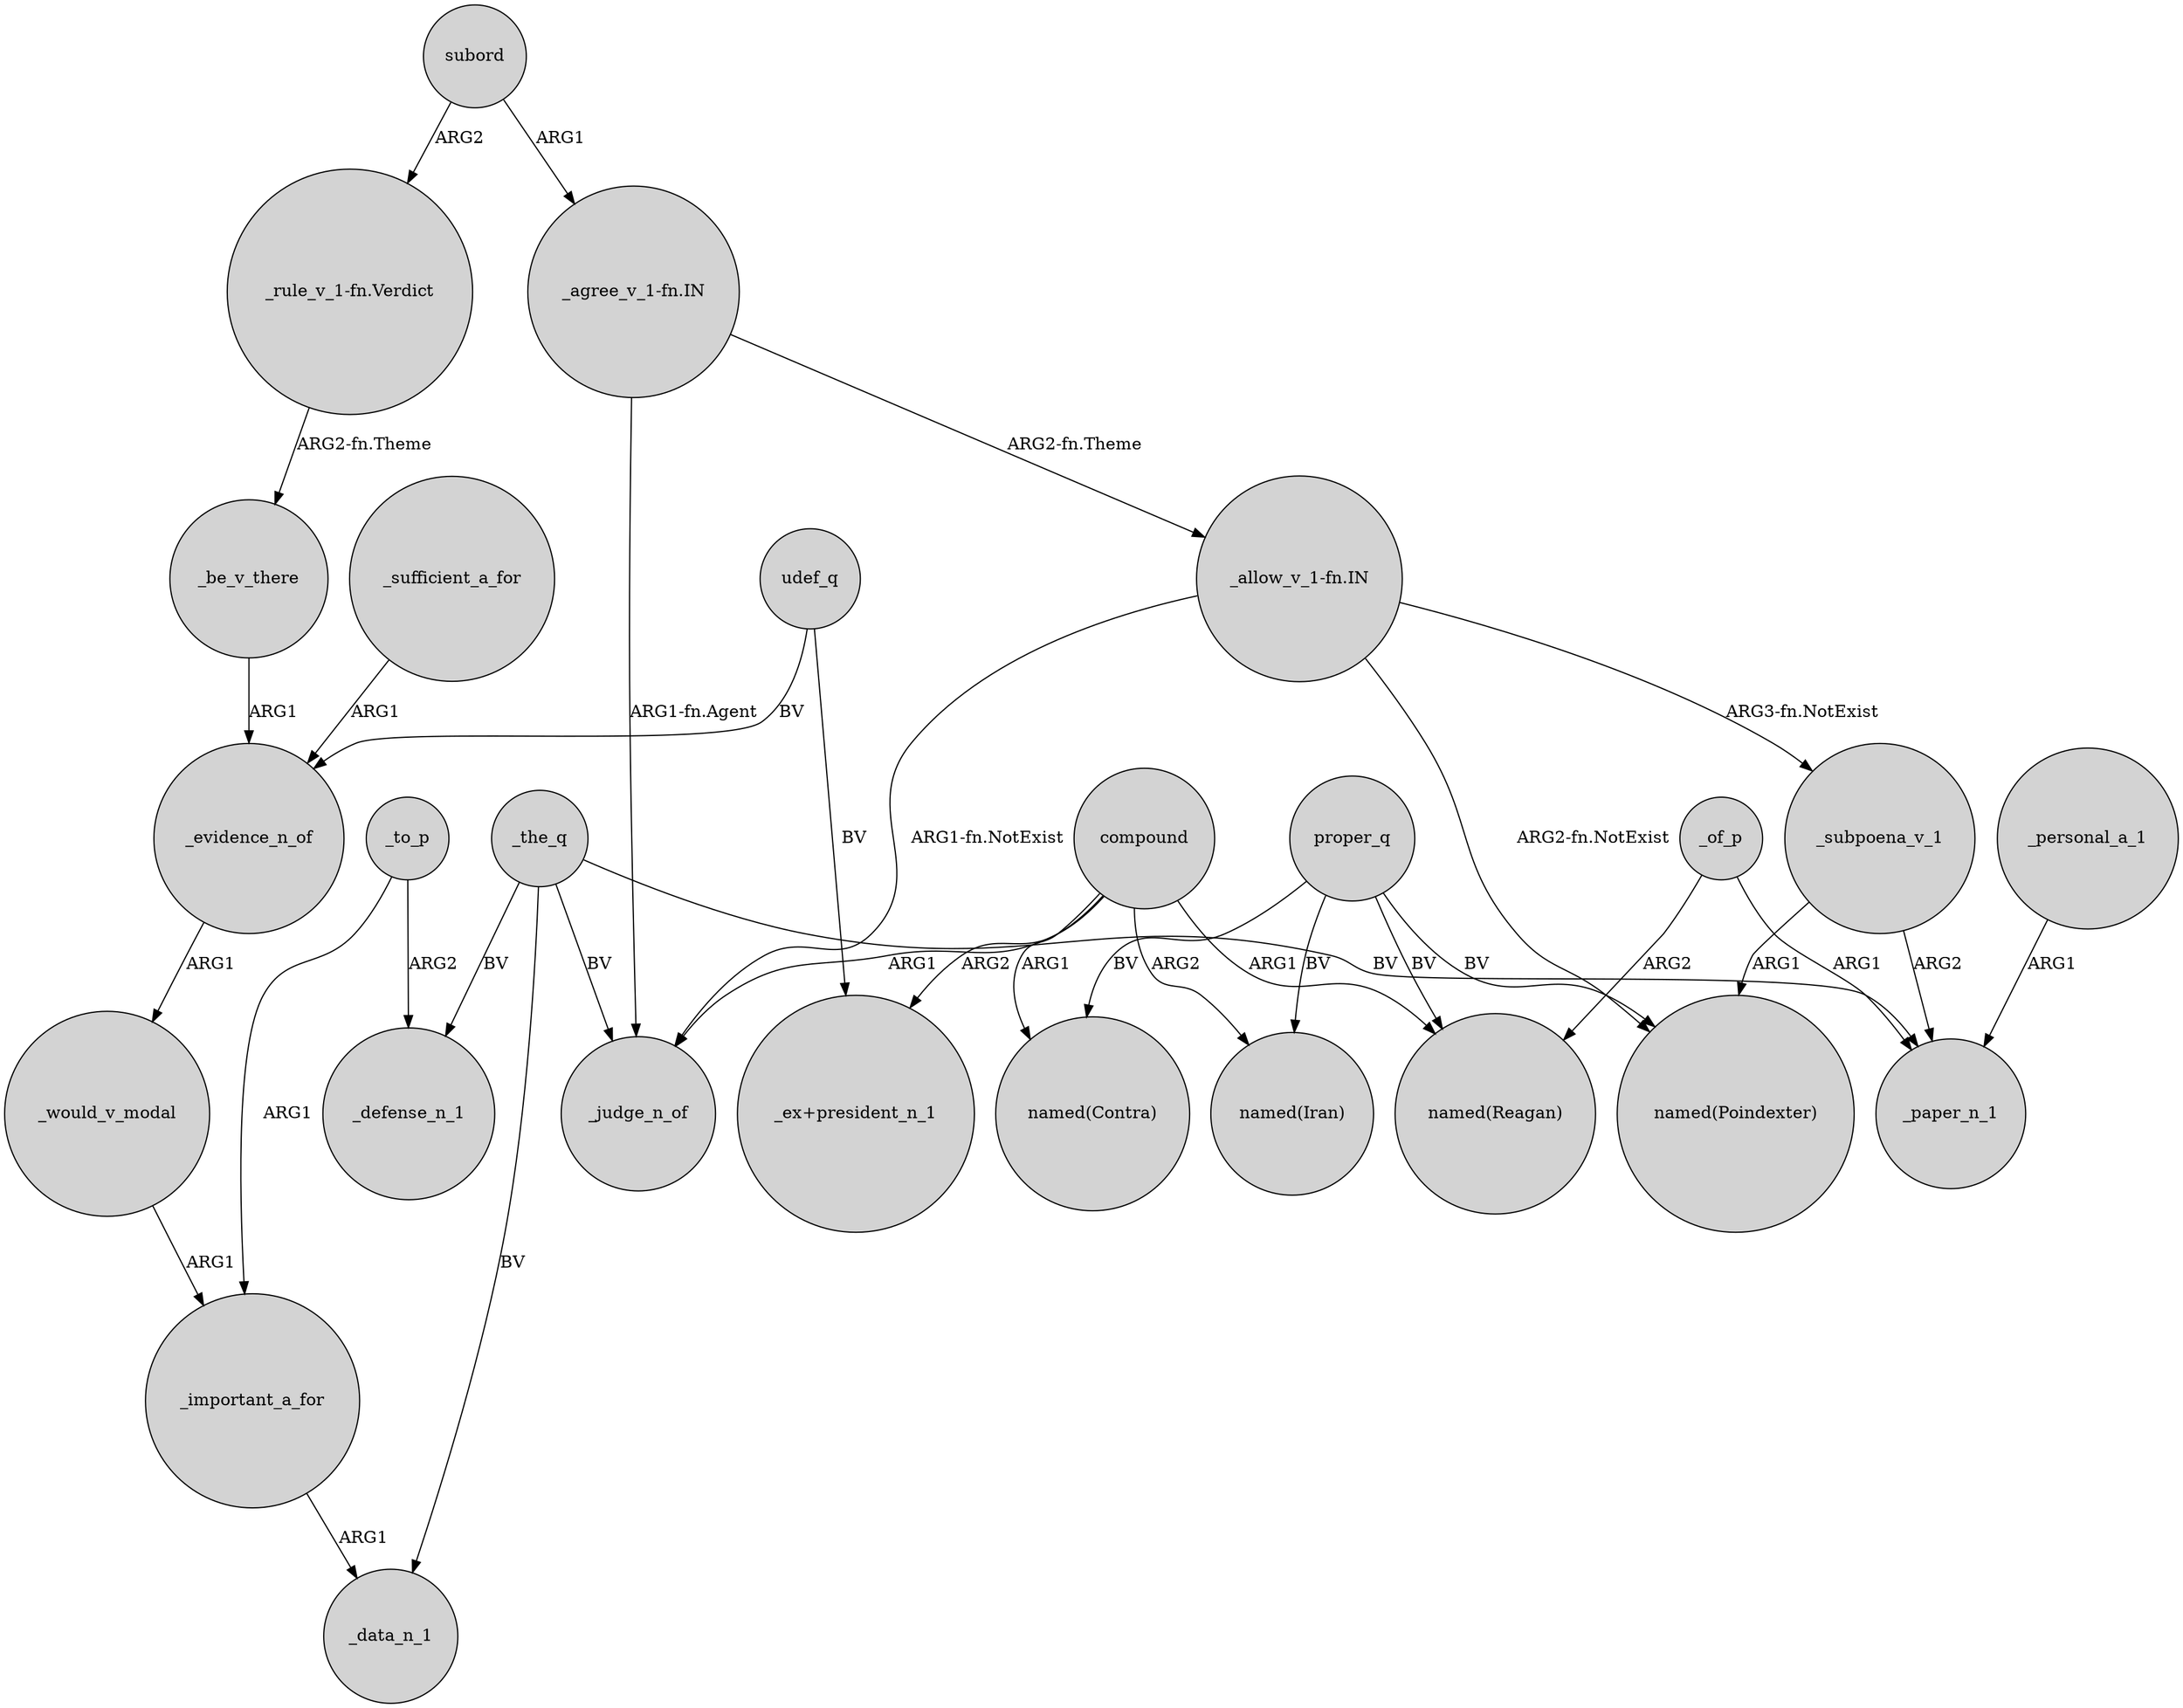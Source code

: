 digraph {
	node [shape=circle style=filled]
	"_allow_v_1-fn.IN" -> _subpoena_v_1 [label="ARG3-fn.NotExist"]
	_to_p -> _defense_n_1 [label=ARG2]
	_the_q -> _paper_n_1 [label=BV]
	_evidence_n_of -> _would_v_modal [label=ARG1]
	compound -> "named(Reagan)" [label=ARG1]
	proper_q -> "named(Contra)" [label=BV]
	_to_p -> _important_a_for [label=ARG1]
	compound -> "_ex+president_n_1" [label=ARG2]
	subord -> "_rule_v_1-fn.Verdict" [label=ARG2]
	"_rule_v_1-fn.Verdict" -> _be_v_there [label="ARG2-fn.Theme"]
	udef_q -> _evidence_n_of [label=BV]
	_subpoena_v_1 -> "named(Poindexter)" [label=ARG1]
	_be_v_there -> _evidence_n_of [label=ARG1]
	_sufficient_a_for -> _evidence_n_of [label=ARG1]
	proper_q -> "named(Poindexter)" [label=BV]
	compound -> _judge_n_of [label=ARG1]
	udef_q -> "_ex+president_n_1" [label=BV]
	proper_q -> "named(Iran)" [label=BV]
	_the_q -> _defense_n_1 [label=BV]
	subord -> "_agree_v_1-fn.IN" [label=ARG1]
	_personal_a_1 -> _paper_n_1 [label=ARG1]
	_subpoena_v_1 -> _paper_n_1 [label=ARG2]
	_of_p -> "named(Reagan)" [label=ARG2]
	"_agree_v_1-fn.IN" -> "_allow_v_1-fn.IN" [label="ARG2-fn.Theme"]
	"_allow_v_1-fn.IN" -> _judge_n_of [label="ARG1-fn.NotExist"]
	proper_q -> "named(Reagan)" [label=BV]
	compound -> "named(Iran)" [label=ARG2]
	compound -> "named(Contra)" [label=ARG1]
	_would_v_modal -> _important_a_for [label=ARG1]
	"_agree_v_1-fn.IN" -> _judge_n_of [label="ARG1-fn.Agent"]
	_the_q -> _judge_n_of [label=BV]
	_important_a_for -> _data_n_1 [label=ARG1]
	_of_p -> _paper_n_1 [label=ARG1]
	_the_q -> _data_n_1 [label=BV]
	"_allow_v_1-fn.IN" -> "named(Poindexter)" [label="ARG2-fn.NotExist"]
}
